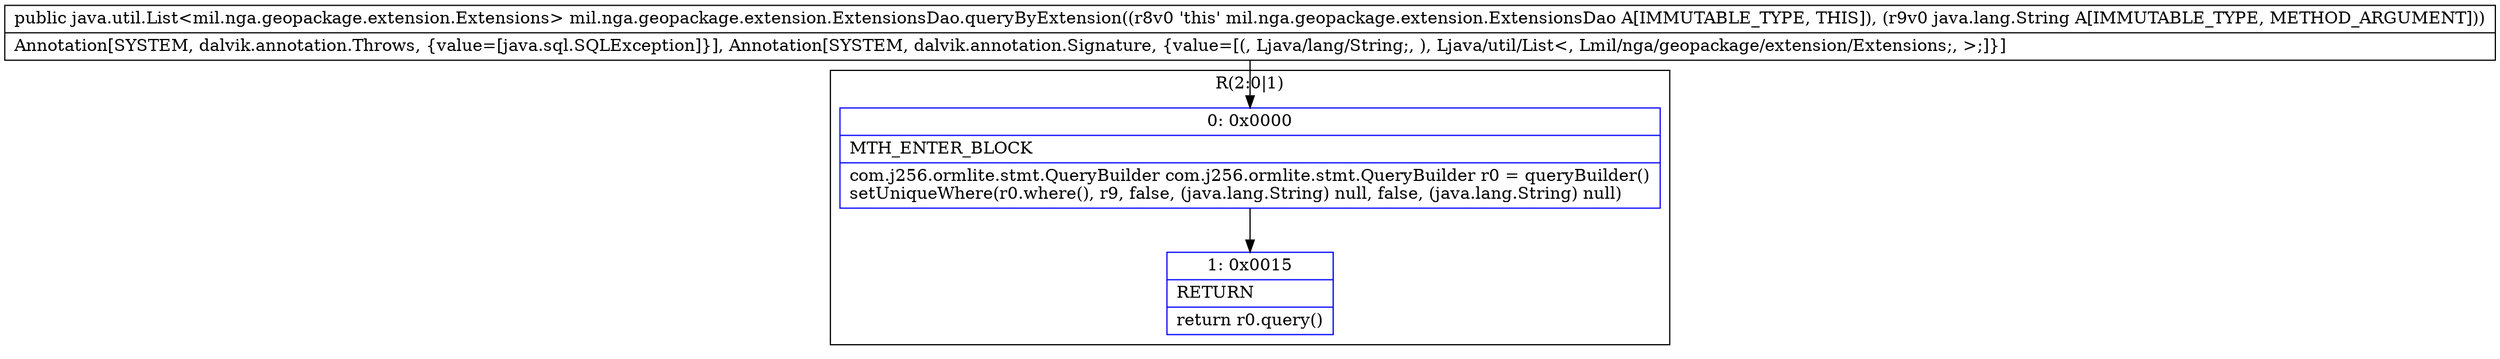 digraph "CFG formil.nga.geopackage.extension.ExtensionsDao.queryByExtension(Ljava\/lang\/String;)Ljava\/util\/List;" {
subgraph cluster_Region_1945448864 {
label = "R(2:0|1)";
node [shape=record,color=blue];
Node_0 [shape=record,label="{0\:\ 0x0000|MTH_ENTER_BLOCK\l|com.j256.ormlite.stmt.QueryBuilder com.j256.ormlite.stmt.QueryBuilder r0 = queryBuilder()\lsetUniqueWhere(r0.where(), r9, false, (java.lang.String) null, false, (java.lang.String) null)\l}"];
Node_1 [shape=record,label="{1\:\ 0x0015|RETURN\l|return r0.query()\l}"];
}
MethodNode[shape=record,label="{public java.util.List\<mil.nga.geopackage.extension.Extensions\> mil.nga.geopackage.extension.ExtensionsDao.queryByExtension((r8v0 'this' mil.nga.geopackage.extension.ExtensionsDao A[IMMUTABLE_TYPE, THIS]), (r9v0 java.lang.String A[IMMUTABLE_TYPE, METHOD_ARGUMENT]))  | Annotation[SYSTEM, dalvik.annotation.Throws, \{value=[java.sql.SQLException]\}], Annotation[SYSTEM, dalvik.annotation.Signature, \{value=[(, Ljava\/lang\/String;, ), Ljava\/util\/List\<, Lmil\/nga\/geopackage\/extension\/Extensions;, \>;]\}]\l}"];
MethodNode -> Node_0;
Node_0 -> Node_1;
}


